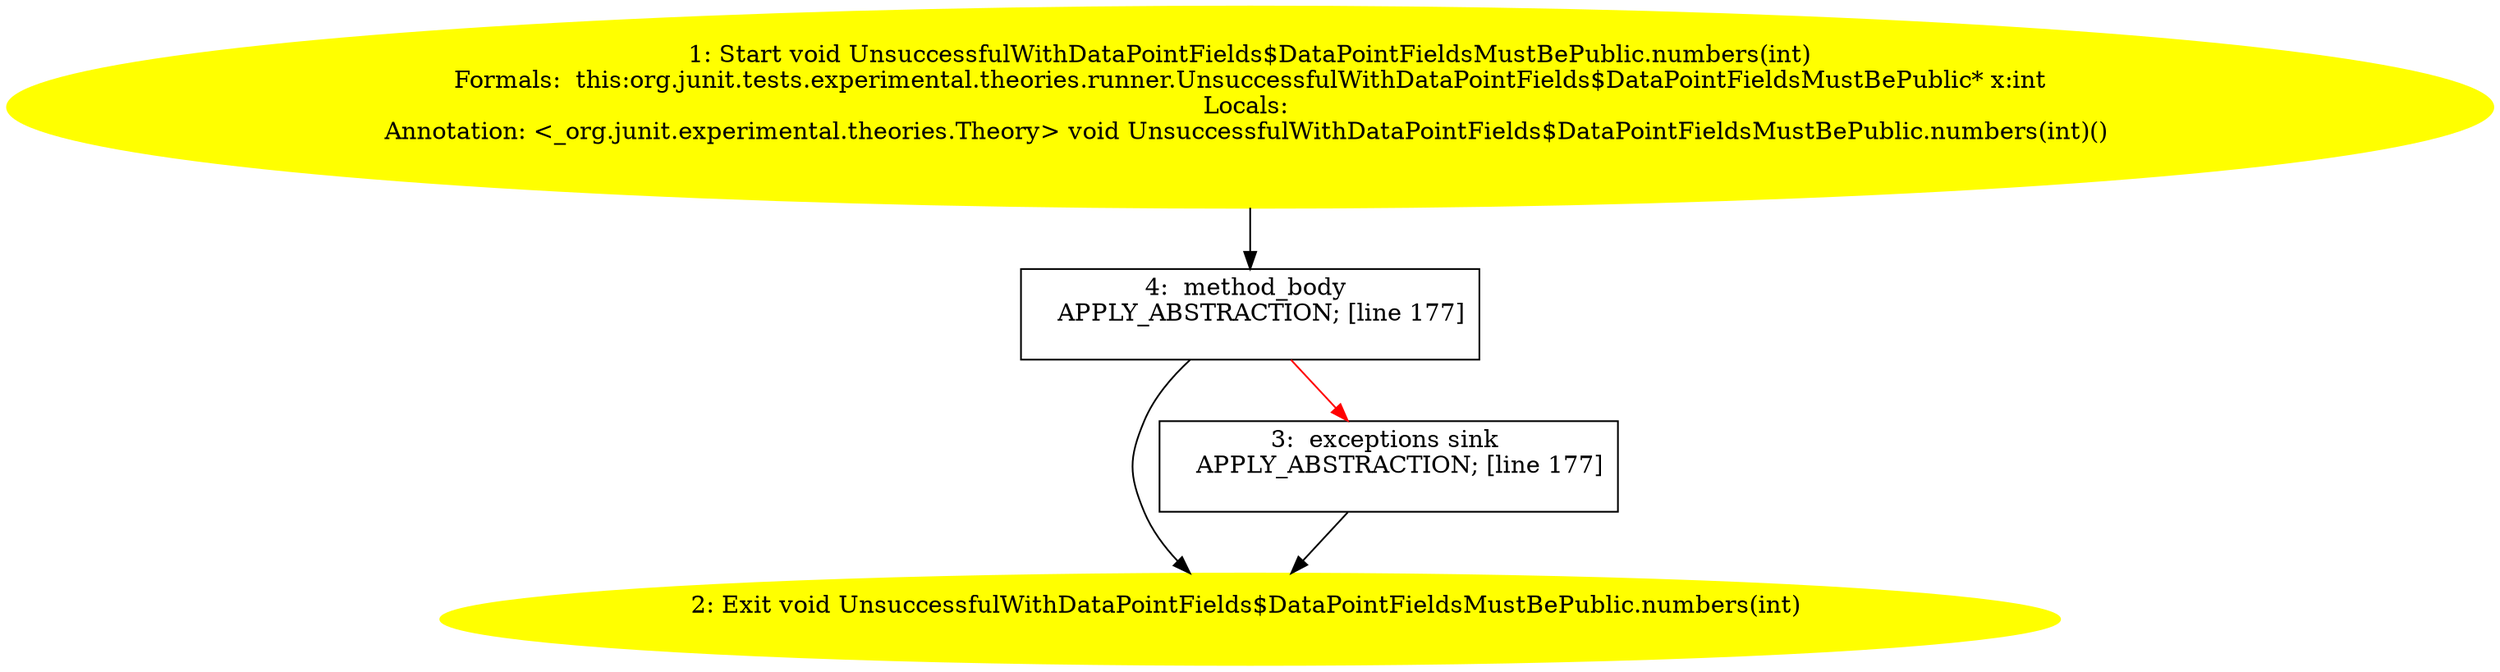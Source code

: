 /* @generated */
digraph cfg {
"org.junit.tests.experimental.theories.runner.UnsuccessfulWithDataPointFields$DataPointFieldsMustBePu.ec1b86bb0be8e17d70dbfde591dc9160_1" [label="1: Start void UnsuccessfulWithDataPointFields$DataPointFieldsMustBePublic.numbers(int)\nFormals:  this:org.junit.tests.experimental.theories.runner.UnsuccessfulWithDataPointFields$DataPointFieldsMustBePublic* x:int\nLocals: \nAnnotation: <_org.junit.experimental.theories.Theory> void UnsuccessfulWithDataPointFields$DataPointFieldsMustBePublic.numbers(int)() \n  " color=yellow style=filled]
	

	 "org.junit.tests.experimental.theories.runner.UnsuccessfulWithDataPointFields$DataPointFieldsMustBePu.ec1b86bb0be8e17d70dbfde591dc9160_1" -> "org.junit.tests.experimental.theories.runner.UnsuccessfulWithDataPointFields$DataPointFieldsMustBePu.ec1b86bb0be8e17d70dbfde591dc9160_4" ;
"org.junit.tests.experimental.theories.runner.UnsuccessfulWithDataPointFields$DataPointFieldsMustBePu.ec1b86bb0be8e17d70dbfde591dc9160_2" [label="2: Exit void UnsuccessfulWithDataPointFields$DataPointFieldsMustBePublic.numbers(int) \n  " color=yellow style=filled]
	

"org.junit.tests.experimental.theories.runner.UnsuccessfulWithDataPointFields$DataPointFieldsMustBePu.ec1b86bb0be8e17d70dbfde591dc9160_3" [label="3:  exceptions sink \n   APPLY_ABSTRACTION; [line 177]\n " shape="box"]
	

	 "org.junit.tests.experimental.theories.runner.UnsuccessfulWithDataPointFields$DataPointFieldsMustBePu.ec1b86bb0be8e17d70dbfde591dc9160_3" -> "org.junit.tests.experimental.theories.runner.UnsuccessfulWithDataPointFields$DataPointFieldsMustBePu.ec1b86bb0be8e17d70dbfde591dc9160_2" ;
"org.junit.tests.experimental.theories.runner.UnsuccessfulWithDataPointFields$DataPointFieldsMustBePu.ec1b86bb0be8e17d70dbfde591dc9160_4" [label="4:  method_body \n   APPLY_ABSTRACTION; [line 177]\n " shape="box"]
	

	 "org.junit.tests.experimental.theories.runner.UnsuccessfulWithDataPointFields$DataPointFieldsMustBePu.ec1b86bb0be8e17d70dbfde591dc9160_4" -> "org.junit.tests.experimental.theories.runner.UnsuccessfulWithDataPointFields$DataPointFieldsMustBePu.ec1b86bb0be8e17d70dbfde591dc9160_2" ;
	 "org.junit.tests.experimental.theories.runner.UnsuccessfulWithDataPointFields$DataPointFieldsMustBePu.ec1b86bb0be8e17d70dbfde591dc9160_4" -> "org.junit.tests.experimental.theories.runner.UnsuccessfulWithDataPointFields$DataPointFieldsMustBePu.ec1b86bb0be8e17d70dbfde591dc9160_3" [color="red" ];
}
